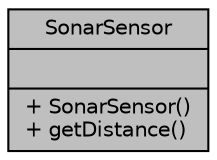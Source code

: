 digraph "SonarSensor"
{
  edge [fontname="Helvetica",fontsize="10",labelfontname="Helvetica",labelfontsize="10"];
  node [fontname="Helvetica",fontsize="10",shape=record];
  Node2 [label="{SonarSensor\n||+ SonarSensor()\l+ getDistance()\l}",height=0.2,width=0.4,color="black", fillcolor="grey75", style="filled", fontcolor="black"];
}

